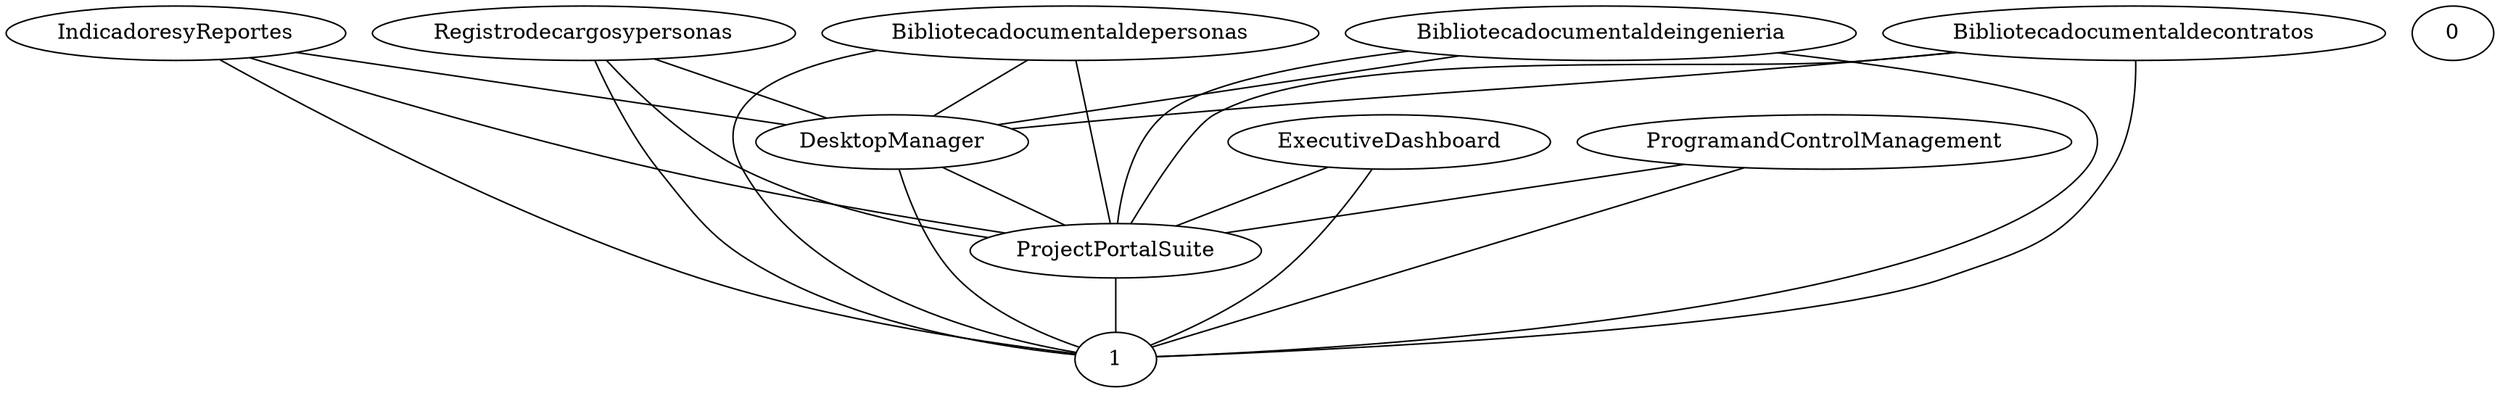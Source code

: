 graph G {
  IndicadoresyReportes;
  Registrodecargosypersonas;
  ProjectPortalSuite;
  DesktopManager;
  Bibliotecadocumentaldeingenieria;
  ExecutiveDashboard;
  Bibliotecadocumentaldecontratos;
  ProgramandControlManagement;
  0;
  1;
  Bibliotecadocumentaldepersonas;
  Bibliotecadocumentaldepersonas -- DesktopManager;
  ExecutiveDashboard -- ProjectPortalSuite;
  IndicadoresyReportes -- DesktopManager;
  ProjectPortalSuite -- 1;
  DesktopManager -- ProjectPortalSuite;
  ProgramandControlManagement -- ProjectPortalSuite;
  IndicadoresyReportes -- ProjectPortalSuite;
  Registrodecargosypersonas -- ProjectPortalSuite;
  Registrodecargosypersonas -- DesktopManager;
  DesktopManager -- 1;
  Bibliotecadocumentaldeingenieria -- ProjectPortalSuite;
  Bibliotecadocumentaldeingenieria -- DesktopManager;
  ExecutiveDashboard -- 1;
  Bibliotecadocumentaldecontratos -- ProjectPortalSuite;
  Bibliotecadocumentaldecontratos -- DesktopManager;
  ProgramandControlManagement -- 1;
  Bibliotecadocumentaldepersonas -- ProjectPortalSuite;
  Bibliotecadocumentaldepersonas -- 1;
  IndicadoresyReportes -- 1;
  Registrodecargosypersonas -- 1;
  Bibliotecadocumentaldeingenieria -- 1;
  Bibliotecadocumentaldecontratos -- 1;
}
